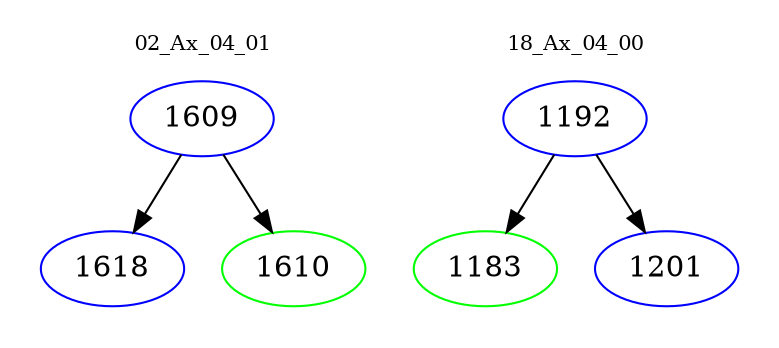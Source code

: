 digraph{
subgraph cluster_0 {
color = white
label = "02_Ax_04_01";
fontsize=10;
T0_1609 [label="1609", color="blue"]
T0_1609 -> T0_1618 [color="black"]
T0_1618 [label="1618", color="blue"]
T0_1609 -> T0_1610 [color="black"]
T0_1610 [label="1610", color="green"]
}
subgraph cluster_1 {
color = white
label = "18_Ax_04_00";
fontsize=10;
T1_1192 [label="1192", color="blue"]
T1_1192 -> T1_1183 [color="black"]
T1_1183 [label="1183", color="green"]
T1_1192 -> T1_1201 [color="black"]
T1_1201 [label="1201", color="blue"]
}
}
